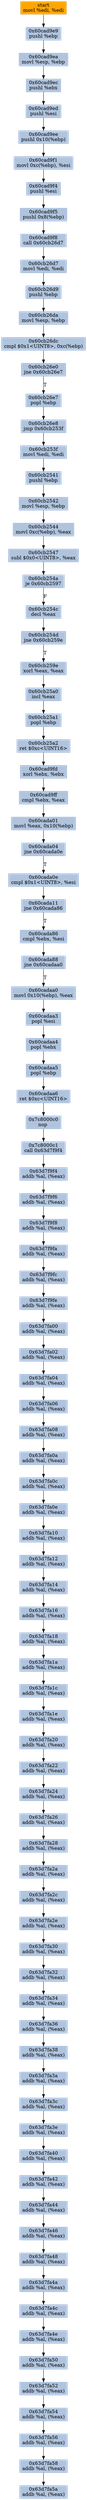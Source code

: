 digraph G {
node[shape=rectangle,style=filled,fillcolor=lightsteelblue,color=lightsteelblue]
bgcolor="transparent"
a0x60cad9e7movl_edi_edi[label="start\nmovl %edi, %edi",color="lightgrey",fillcolor="orange"];
a0x60cad9e9pushl_ebp[label="0x60cad9e9\npushl %ebp"];
a0x60cad9eamovl_esp_ebp[label="0x60cad9ea\nmovl %esp, %ebp"];
a0x60cad9ecpushl_ebx[label="0x60cad9ec\npushl %ebx"];
a0x60cad9edpushl_esi[label="0x60cad9ed\npushl %esi"];
a0x60cad9eepushl_0x10ebp_[label="0x60cad9ee\npushl 0x10(%ebp)"];
a0x60cad9f1movl_0xcebp__esi[label="0x60cad9f1\nmovl 0xc(%ebp), %esi"];
a0x60cad9f4pushl_esi[label="0x60cad9f4\npushl %esi"];
a0x60cad9f5pushl_0x8ebp_[label="0x60cad9f5\npushl 0x8(%ebp)"];
a0x60cad9f8call_0x60cb26d7[label="0x60cad9f8\ncall 0x60cb26d7"];
a0x60cb26d7movl_edi_edi[label="0x60cb26d7\nmovl %edi, %edi"];
a0x60cb26d9pushl_ebp[label="0x60cb26d9\npushl %ebp"];
a0x60cb26damovl_esp_ebp[label="0x60cb26da\nmovl %esp, %ebp"];
a0x60cb26dccmpl_0x1UINT8_0xcebp_[label="0x60cb26dc\ncmpl $0x1<UINT8>, 0xc(%ebp)"];
a0x60cb26e0jne_0x60cb26e7[label="0x60cb26e0\njne 0x60cb26e7"];
a0x60cb26e7popl_ebp[label="0x60cb26e7\npopl %ebp"];
a0x60cb26e8jmp_0x60cb253f[label="0x60cb26e8\njmp 0x60cb253f"];
a0x60cb253fmovl_edi_edi[label="0x60cb253f\nmovl %edi, %edi"];
a0x60cb2541pushl_ebp[label="0x60cb2541\npushl %ebp"];
a0x60cb2542movl_esp_ebp[label="0x60cb2542\nmovl %esp, %ebp"];
a0x60cb2544movl_0xcebp__eax[label="0x60cb2544\nmovl 0xc(%ebp), %eax"];
a0x60cb2547subl_0x0UINT8_eax[label="0x60cb2547\nsubl $0x0<UINT8>, %eax"];
a0x60cb254aje_0x60cb2597[label="0x60cb254a\nje 0x60cb2597"];
a0x60cb254cdecl_eax[label="0x60cb254c\ndecl %eax"];
a0x60cb254djne_0x60cb259e[label="0x60cb254d\njne 0x60cb259e"];
a0x60cb259exorl_eax_eax[label="0x60cb259e\nxorl %eax, %eax"];
a0x60cb25a0incl_eax[label="0x60cb25a0\nincl %eax"];
a0x60cb25a1popl_ebp[label="0x60cb25a1\npopl %ebp"];
a0x60cb25a2ret_0xcUINT16[label="0x60cb25a2\nret $0xc<UINT16>"];
a0x60cad9fdxorl_ebx_ebx[label="0x60cad9fd\nxorl %ebx, %ebx"];
a0x60cad9ffcmpl_ebx_eax[label="0x60cad9ff\ncmpl %ebx, %eax"];
a0x60cada01movl_eax_0x10ebp_[label="0x60cada01\nmovl %eax, 0x10(%ebp)"];
a0x60cada04jne_0x60cada0e[label="0x60cada04\njne 0x60cada0e"];
a0x60cada0ecmpl_0x1UINT8_esi[label="0x60cada0e\ncmpl $0x1<UINT8>, %esi"];
a0x60cada11jne_0x60cada86[label="0x60cada11\njne 0x60cada86"];
a0x60cada86cmpl_ebx_esi[label="0x60cada86\ncmpl %ebx, %esi"];
a0x60cada88jne_0x60cadaa0[label="0x60cada88\njne 0x60cadaa0"];
a0x60cadaa0movl_0x10ebp__eax[label="0x60cadaa0\nmovl 0x10(%ebp), %eax"];
a0x60cadaa3popl_esi[label="0x60cadaa3\npopl %esi"];
a0x60cadaa4popl_ebx[label="0x60cadaa4\npopl %ebx"];
a0x60cadaa5popl_ebp[label="0x60cadaa5\npopl %ebp"];
a0x60cadaa6ret_0xcUINT16[label="0x60cadaa6\nret $0xc<UINT16>"];
a0x7c8000c0nop_[label="0x7c8000c0\nnop "];
a0x7c8000c1call_0x63d7f9f4[label="0x7c8000c1\ncall 0x63d7f9f4"];
a0x63d7f9f4addb_al_eax_[label="0x63d7f9f4\naddb %al, (%eax)"];
a0x63d7f9f6addb_al_eax_[label="0x63d7f9f6\naddb %al, (%eax)"];
a0x63d7f9f8addb_al_eax_[label="0x63d7f9f8\naddb %al, (%eax)"];
a0x63d7f9faaddb_al_eax_[label="0x63d7f9fa\naddb %al, (%eax)"];
a0x63d7f9fcaddb_al_eax_[label="0x63d7f9fc\naddb %al, (%eax)"];
a0x63d7f9feaddb_al_eax_[label="0x63d7f9fe\naddb %al, (%eax)"];
a0x63d7fa00addb_al_eax_[label="0x63d7fa00\naddb %al, (%eax)"];
a0x63d7fa02addb_al_eax_[label="0x63d7fa02\naddb %al, (%eax)"];
a0x63d7fa04addb_al_eax_[label="0x63d7fa04\naddb %al, (%eax)"];
a0x63d7fa06addb_al_eax_[label="0x63d7fa06\naddb %al, (%eax)"];
a0x63d7fa08addb_al_eax_[label="0x63d7fa08\naddb %al, (%eax)"];
a0x63d7fa0aaddb_al_eax_[label="0x63d7fa0a\naddb %al, (%eax)"];
a0x63d7fa0caddb_al_eax_[label="0x63d7fa0c\naddb %al, (%eax)"];
a0x63d7fa0eaddb_al_eax_[label="0x63d7fa0e\naddb %al, (%eax)"];
a0x63d7fa10addb_al_eax_[label="0x63d7fa10\naddb %al, (%eax)"];
a0x63d7fa12addb_al_eax_[label="0x63d7fa12\naddb %al, (%eax)"];
a0x63d7fa14addb_al_eax_[label="0x63d7fa14\naddb %al, (%eax)"];
a0x63d7fa16addb_al_eax_[label="0x63d7fa16\naddb %al, (%eax)"];
a0x63d7fa18addb_al_eax_[label="0x63d7fa18\naddb %al, (%eax)"];
a0x63d7fa1aaddb_al_eax_[label="0x63d7fa1a\naddb %al, (%eax)"];
a0x63d7fa1caddb_al_eax_[label="0x63d7fa1c\naddb %al, (%eax)"];
a0x63d7fa1eaddb_al_eax_[label="0x63d7fa1e\naddb %al, (%eax)"];
a0x63d7fa20addb_al_eax_[label="0x63d7fa20\naddb %al, (%eax)"];
a0x63d7fa22addb_al_eax_[label="0x63d7fa22\naddb %al, (%eax)"];
a0x63d7fa24addb_al_eax_[label="0x63d7fa24\naddb %al, (%eax)"];
a0x63d7fa26addb_al_eax_[label="0x63d7fa26\naddb %al, (%eax)"];
a0x63d7fa28addb_al_eax_[label="0x63d7fa28\naddb %al, (%eax)"];
a0x63d7fa2aaddb_al_eax_[label="0x63d7fa2a\naddb %al, (%eax)"];
a0x63d7fa2caddb_al_eax_[label="0x63d7fa2c\naddb %al, (%eax)"];
a0x63d7fa2eaddb_al_eax_[label="0x63d7fa2e\naddb %al, (%eax)"];
a0x63d7fa30addb_al_eax_[label="0x63d7fa30\naddb %al, (%eax)"];
a0x63d7fa32addb_al_eax_[label="0x63d7fa32\naddb %al, (%eax)"];
a0x63d7fa34addb_al_eax_[label="0x63d7fa34\naddb %al, (%eax)"];
a0x63d7fa36addb_al_eax_[label="0x63d7fa36\naddb %al, (%eax)"];
a0x63d7fa38addb_al_eax_[label="0x63d7fa38\naddb %al, (%eax)"];
a0x63d7fa3aaddb_al_eax_[label="0x63d7fa3a\naddb %al, (%eax)"];
a0x63d7fa3caddb_al_eax_[label="0x63d7fa3c\naddb %al, (%eax)"];
a0x63d7fa3eaddb_al_eax_[label="0x63d7fa3e\naddb %al, (%eax)"];
a0x63d7fa40addb_al_eax_[label="0x63d7fa40\naddb %al, (%eax)"];
a0x63d7fa42addb_al_eax_[label="0x63d7fa42\naddb %al, (%eax)"];
a0x63d7fa44addb_al_eax_[label="0x63d7fa44\naddb %al, (%eax)"];
a0x63d7fa46addb_al_eax_[label="0x63d7fa46\naddb %al, (%eax)"];
a0x63d7fa48addb_al_eax_[label="0x63d7fa48\naddb %al, (%eax)"];
a0x63d7fa4aaddb_al_eax_[label="0x63d7fa4a\naddb %al, (%eax)"];
a0x63d7fa4caddb_al_eax_[label="0x63d7fa4c\naddb %al, (%eax)"];
a0x63d7fa4eaddb_al_eax_[label="0x63d7fa4e\naddb %al, (%eax)"];
a0x63d7fa50addb_al_eax_[label="0x63d7fa50\naddb %al, (%eax)"];
a0x63d7fa52addb_al_eax_[label="0x63d7fa52\naddb %al, (%eax)"];
a0x63d7fa54addb_al_eax_[label="0x63d7fa54\naddb %al, (%eax)"];
a0x63d7fa56addb_al_eax_[label="0x63d7fa56\naddb %al, (%eax)"];
a0x63d7fa58addb_al_eax_[label="0x63d7fa58\naddb %al, (%eax)"];
a0x63d7fa5aaddb_al_eax_[label="0x63d7fa5a\naddb %al, (%eax)"];
a0x60cad9e7movl_edi_edi -> a0x60cad9e9pushl_ebp [color="#000000"];
a0x60cad9e9pushl_ebp -> a0x60cad9eamovl_esp_ebp [color="#000000"];
a0x60cad9eamovl_esp_ebp -> a0x60cad9ecpushl_ebx [color="#000000"];
a0x60cad9ecpushl_ebx -> a0x60cad9edpushl_esi [color="#000000"];
a0x60cad9edpushl_esi -> a0x60cad9eepushl_0x10ebp_ [color="#000000"];
a0x60cad9eepushl_0x10ebp_ -> a0x60cad9f1movl_0xcebp__esi [color="#000000"];
a0x60cad9f1movl_0xcebp__esi -> a0x60cad9f4pushl_esi [color="#000000"];
a0x60cad9f4pushl_esi -> a0x60cad9f5pushl_0x8ebp_ [color="#000000"];
a0x60cad9f5pushl_0x8ebp_ -> a0x60cad9f8call_0x60cb26d7 [color="#000000"];
a0x60cad9f8call_0x60cb26d7 -> a0x60cb26d7movl_edi_edi [color="#000000"];
a0x60cb26d7movl_edi_edi -> a0x60cb26d9pushl_ebp [color="#000000"];
a0x60cb26d9pushl_ebp -> a0x60cb26damovl_esp_ebp [color="#000000"];
a0x60cb26damovl_esp_ebp -> a0x60cb26dccmpl_0x1UINT8_0xcebp_ [color="#000000"];
a0x60cb26dccmpl_0x1UINT8_0xcebp_ -> a0x60cb26e0jne_0x60cb26e7 [color="#000000"];
a0x60cb26e0jne_0x60cb26e7 -> a0x60cb26e7popl_ebp [color="#000000",label="T"];
a0x60cb26e7popl_ebp -> a0x60cb26e8jmp_0x60cb253f [color="#000000"];
a0x60cb26e8jmp_0x60cb253f -> a0x60cb253fmovl_edi_edi [color="#000000"];
a0x60cb253fmovl_edi_edi -> a0x60cb2541pushl_ebp [color="#000000"];
a0x60cb2541pushl_ebp -> a0x60cb2542movl_esp_ebp [color="#000000"];
a0x60cb2542movl_esp_ebp -> a0x60cb2544movl_0xcebp__eax [color="#000000"];
a0x60cb2544movl_0xcebp__eax -> a0x60cb2547subl_0x0UINT8_eax [color="#000000"];
a0x60cb2547subl_0x0UINT8_eax -> a0x60cb254aje_0x60cb2597 [color="#000000"];
a0x60cb254aje_0x60cb2597 -> a0x60cb254cdecl_eax [color="#000000",label="F"];
a0x60cb254cdecl_eax -> a0x60cb254djne_0x60cb259e [color="#000000"];
a0x60cb254djne_0x60cb259e -> a0x60cb259exorl_eax_eax [color="#000000",label="T"];
a0x60cb259exorl_eax_eax -> a0x60cb25a0incl_eax [color="#000000"];
a0x60cb25a0incl_eax -> a0x60cb25a1popl_ebp [color="#000000"];
a0x60cb25a1popl_ebp -> a0x60cb25a2ret_0xcUINT16 [color="#000000"];
a0x60cb25a2ret_0xcUINT16 -> a0x60cad9fdxorl_ebx_ebx [color="#000000"];
a0x60cad9fdxorl_ebx_ebx -> a0x60cad9ffcmpl_ebx_eax [color="#000000"];
a0x60cad9ffcmpl_ebx_eax -> a0x60cada01movl_eax_0x10ebp_ [color="#000000"];
a0x60cada01movl_eax_0x10ebp_ -> a0x60cada04jne_0x60cada0e [color="#000000"];
a0x60cada04jne_0x60cada0e -> a0x60cada0ecmpl_0x1UINT8_esi [color="#000000",label="T"];
a0x60cada0ecmpl_0x1UINT8_esi -> a0x60cada11jne_0x60cada86 [color="#000000"];
a0x60cada11jne_0x60cada86 -> a0x60cada86cmpl_ebx_esi [color="#000000",label="T"];
a0x60cada86cmpl_ebx_esi -> a0x60cada88jne_0x60cadaa0 [color="#000000"];
a0x60cada88jne_0x60cadaa0 -> a0x60cadaa0movl_0x10ebp__eax [color="#000000",label="T"];
a0x60cadaa0movl_0x10ebp__eax -> a0x60cadaa3popl_esi [color="#000000"];
a0x60cadaa3popl_esi -> a0x60cadaa4popl_ebx [color="#000000"];
a0x60cadaa4popl_ebx -> a0x60cadaa5popl_ebp [color="#000000"];
a0x60cadaa5popl_ebp -> a0x60cadaa6ret_0xcUINT16 [color="#000000"];
a0x60cadaa6ret_0xcUINT16 -> a0x7c8000c0nop_ [color="#000000"];
a0x7c8000c0nop_ -> a0x7c8000c1call_0x63d7f9f4 [color="#000000"];
a0x7c8000c1call_0x63d7f9f4 -> a0x63d7f9f4addb_al_eax_ [color="#000000"];
a0x63d7f9f4addb_al_eax_ -> a0x63d7f9f6addb_al_eax_ [color="#000000"];
a0x63d7f9f6addb_al_eax_ -> a0x63d7f9f8addb_al_eax_ [color="#000000"];
a0x63d7f9f8addb_al_eax_ -> a0x63d7f9faaddb_al_eax_ [color="#000000"];
a0x63d7f9faaddb_al_eax_ -> a0x63d7f9fcaddb_al_eax_ [color="#000000"];
a0x63d7f9fcaddb_al_eax_ -> a0x63d7f9feaddb_al_eax_ [color="#000000"];
a0x63d7f9feaddb_al_eax_ -> a0x63d7fa00addb_al_eax_ [color="#000000"];
a0x63d7fa00addb_al_eax_ -> a0x63d7fa02addb_al_eax_ [color="#000000"];
a0x63d7fa02addb_al_eax_ -> a0x63d7fa04addb_al_eax_ [color="#000000"];
a0x63d7fa04addb_al_eax_ -> a0x63d7fa06addb_al_eax_ [color="#000000"];
a0x63d7fa06addb_al_eax_ -> a0x63d7fa08addb_al_eax_ [color="#000000"];
a0x63d7fa08addb_al_eax_ -> a0x63d7fa0aaddb_al_eax_ [color="#000000"];
a0x63d7fa0aaddb_al_eax_ -> a0x63d7fa0caddb_al_eax_ [color="#000000"];
a0x63d7fa0caddb_al_eax_ -> a0x63d7fa0eaddb_al_eax_ [color="#000000"];
a0x63d7fa0eaddb_al_eax_ -> a0x63d7fa10addb_al_eax_ [color="#000000"];
a0x63d7fa10addb_al_eax_ -> a0x63d7fa12addb_al_eax_ [color="#000000"];
a0x63d7fa12addb_al_eax_ -> a0x63d7fa14addb_al_eax_ [color="#000000"];
a0x63d7fa14addb_al_eax_ -> a0x63d7fa16addb_al_eax_ [color="#000000"];
a0x63d7fa16addb_al_eax_ -> a0x63d7fa18addb_al_eax_ [color="#000000"];
a0x63d7fa18addb_al_eax_ -> a0x63d7fa1aaddb_al_eax_ [color="#000000"];
a0x63d7fa1aaddb_al_eax_ -> a0x63d7fa1caddb_al_eax_ [color="#000000"];
a0x63d7fa1caddb_al_eax_ -> a0x63d7fa1eaddb_al_eax_ [color="#000000"];
a0x63d7fa1eaddb_al_eax_ -> a0x63d7fa20addb_al_eax_ [color="#000000"];
a0x63d7fa20addb_al_eax_ -> a0x63d7fa22addb_al_eax_ [color="#000000"];
a0x63d7fa22addb_al_eax_ -> a0x63d7fa24addb_al_eax_ [color="#000000"];
a0x63d7fa24addb_al_eax_ -> a0x63d7fa26addb_al_eax_ [color="#000000"];
a0x63d7fa26addb_al_eax_ -> a0x63d7fa28addb_al_eax_ [color="#000000"];
a0x63d7fa28addb_al_eax_ -> a0x63d7fa2aaddb_al_eax_ [color="#000000"];
a0x63d7fa2aaddb_al_eax_ -> a0x63d7fa2caddb_al_eax_ [color="#000000"];
a0x63d7fa2caddb_al_eax_ -> a0x63d7fa2eaddb_al_eax_ [color="#000000"];
a0x63d7fa2eaddb_al_eax_ -> a0x63d7fa30addb_al_eax_ [color="#000000"];
a0x63d7fa30addb_al_eax_ -> a0x63d7fa32addb_al_eax_ [color="#000000"];
a0x63d7fa32addb_al_eax_ -> a0x63d7fa34addb_al_eax_ [color="#000000"];
a0x63d7fa34addb_al_eax_ -> a0x63d7fa36addb_al_eax_ [color="#000000"];
a0x63d7fa36addb_al_eax_ -> a0x63d7fa38addb_al_eax_ [color="#000000"];
a0x63d7fa38addb_al_eax_ -> a0x63d7fa3aaddb_al_eax_ [color="#000000"];
a0x63d7fa3aaddb_al_eax_ -> a0x63d7fa3caddb_al_eax_ [color="#000000"];
a0x63d7fa3caddb_al_eax_ -> a0x63d7fa3eaddb_al_eax_ [color="#000000"];
a0x63d7fa3eaddb_al_eax_ -> a0x63d7fa40addb_al_eax_ [color="#000000"];
a0x63d7fa40addb_al_eax_ -> a0x63d7fa42addb_al_eax_ [color="#000000"];
a0x63d7fa42addb_al_eax_ -> a0x63d7fa44addb_al_eax_ [color="#000000"];
a0x63d7fa44addb_al_eax_ -> a0x63d7fa46addb_al_eax_ [color="#000000"];
a0x63d7fa46addb_al_eax_ -> a0x63d7fa48addb_al_eax_ [color="#000000"];
a0x63d7fa48addb_al_eax_ -> a0x63d7fa4aaddb_al_eax_ [color="#000000"];
a0x63d7fa4aaddb_al_eax_ -> a0x63d7fa4caddb_al_eax_ [color="#000000"];
a0x63d7fa4caddb_al_eax_ -> a0x63d7fa4eaddb_al_eax_ [color="#000000"];
a0x63d7fa4eaddb_al_eax_ -> a0x63d7fa50addb_al_eax_ [color="#000000"];
a0x63d7fa50addb_al_eax_ -> a0x63d7fa52addb_al_eax_ [color="#000000"];
a0x63d7fa52addb_al_eax_ -> a0x63d7fa54addb_al_eax_ [color="#000000"];
a0x63d7fa54addb_al_eax_ -> a0x63d7fa56addb_al_eax_ [color="#000000"];
a0x63d7fa56addb_al_eax_ -> a0x63d7fa58addb_al_eax_ [color="#000000"];
a0x63d7fa58addb_al_eax_ -> a0x63d7fa5aaddb_al_eax_ [color="#000000"];
}
